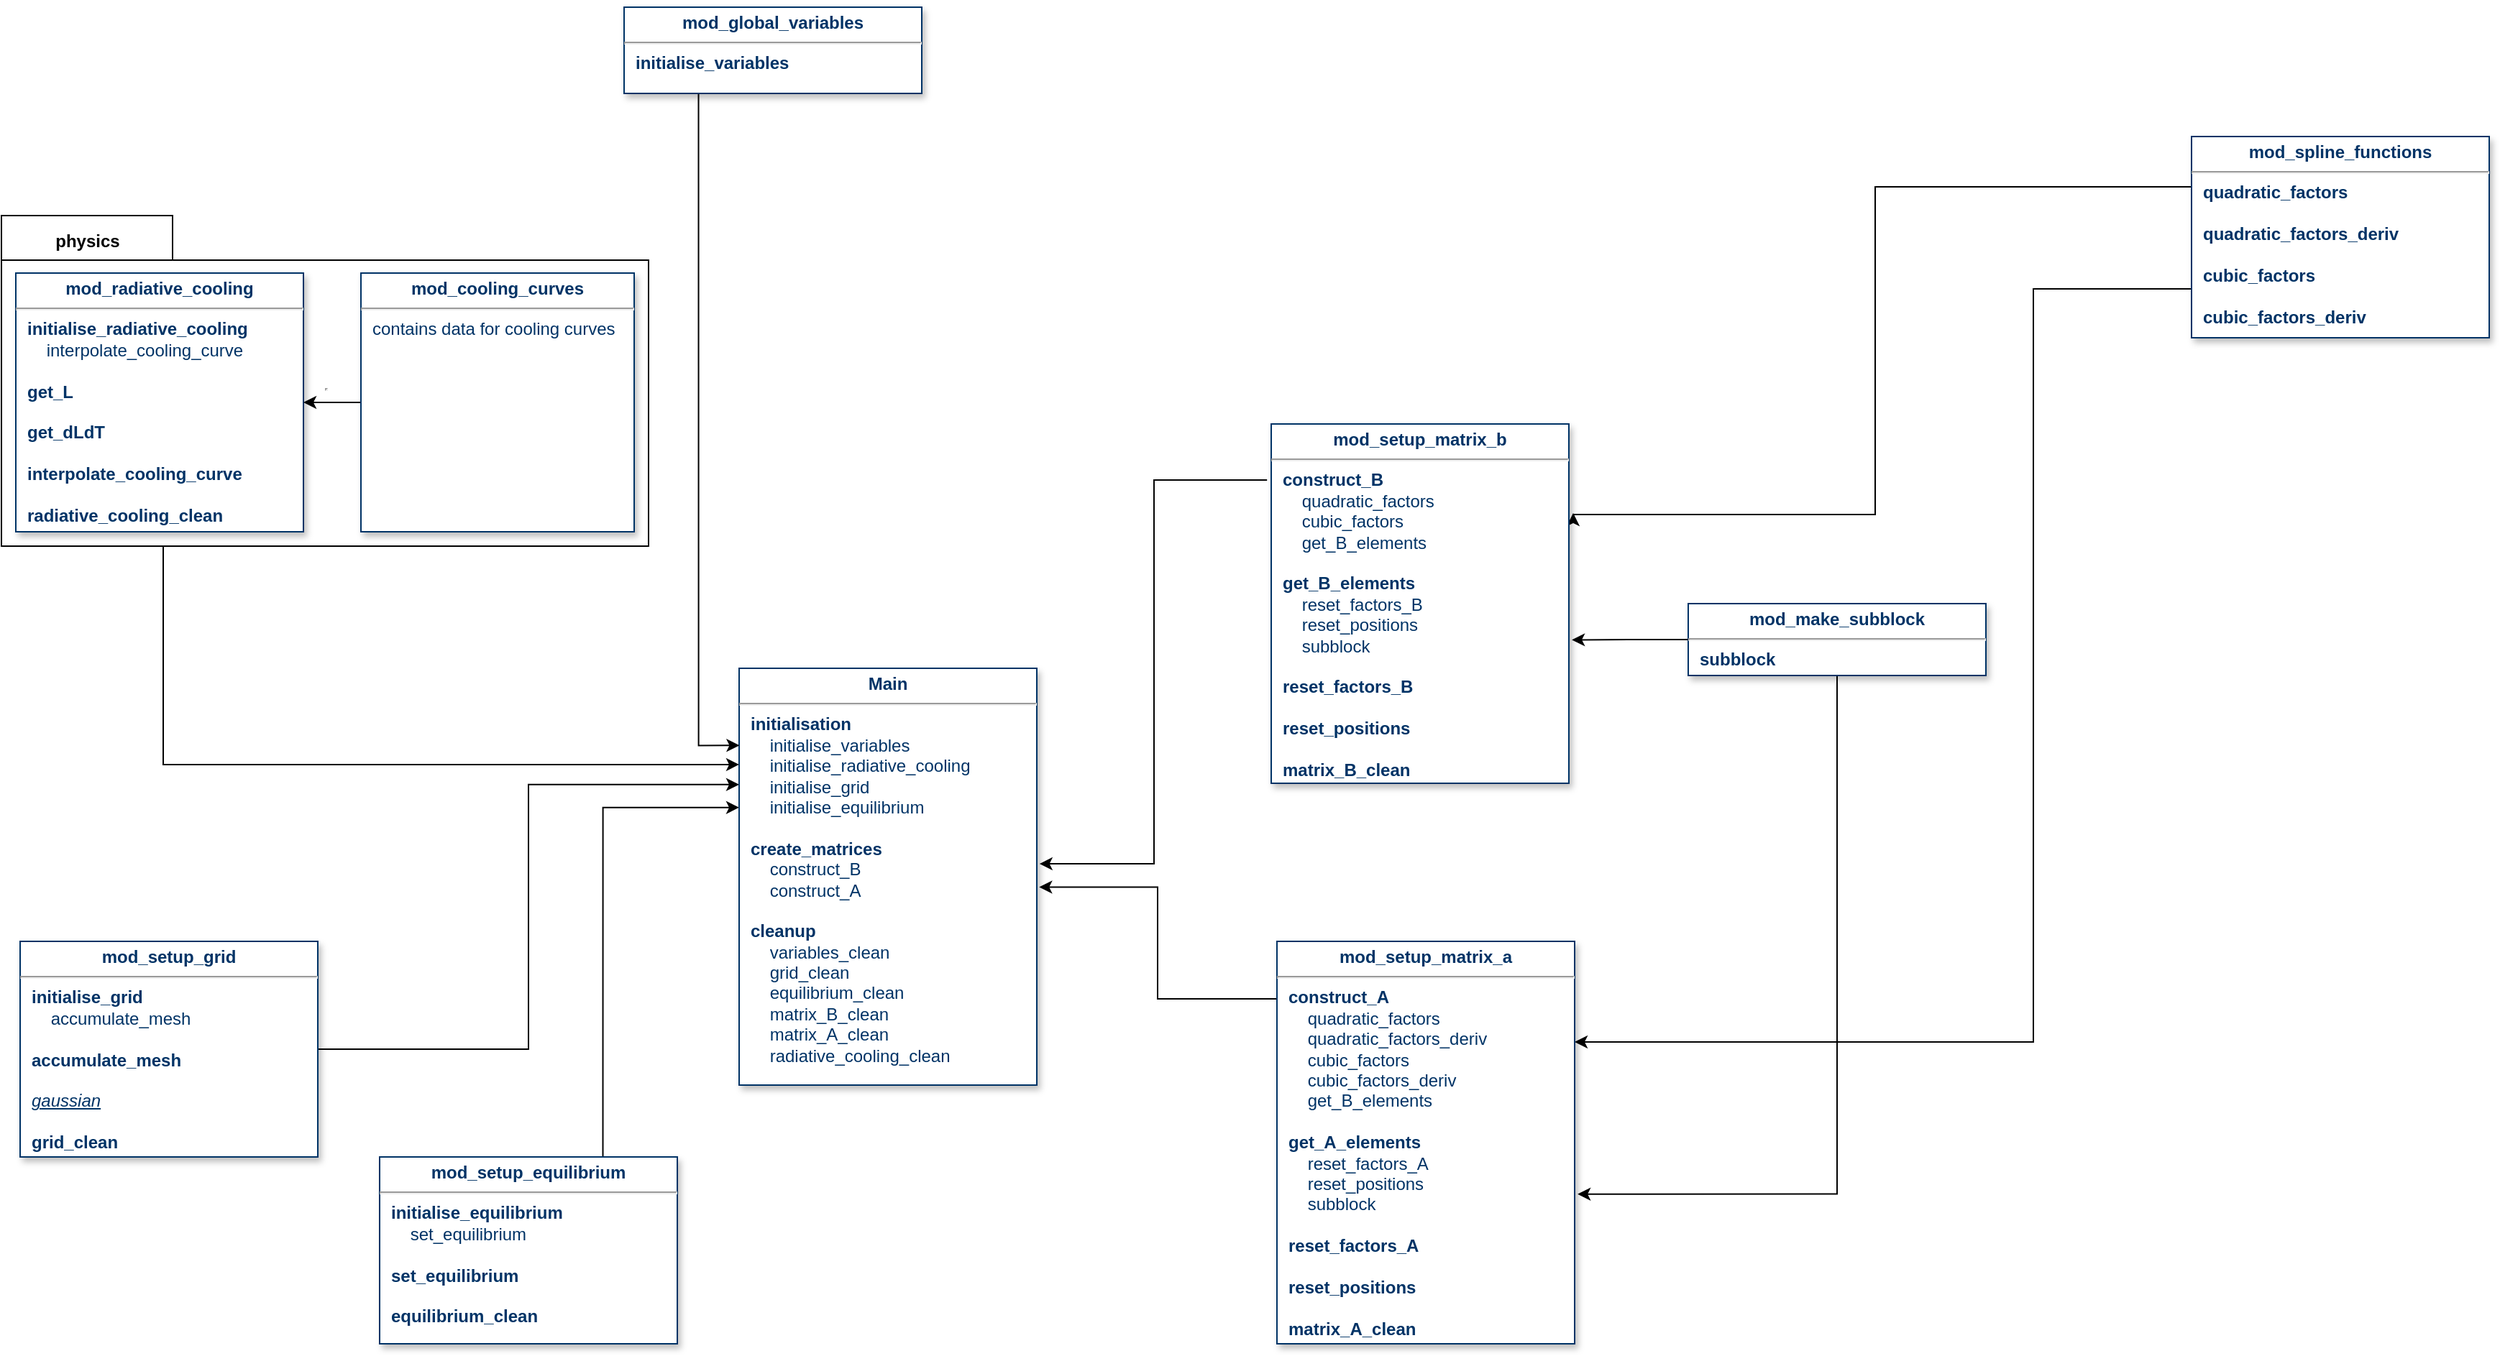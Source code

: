 <mxfile version="10.7.4" type="device"><diagram name="Page-1" id="efa7a0a1-bf9b-a30e-e6df-94a7791c09e9"><mxGraphModel dx="2253" dy="1261" grid="1" gridSize="10" guides="1" tooltips="1" connect="1" arrows="1" fold="1" page="1" pageScale="1" pageWidth="3300" pageHeight="2339" background="#ffffff" math="0" shadow="0"><root><mxCell id="0"/><mxCell id="1" parent="0"/><mxCell id="iEbYfmQrgtJL4D898cPg-75" style="edgeStyle=orthogonalEdgeStyle;rounded=0;orthogonalLoop=1;jettySize=auto;html=1;entryX=0;entryY=0.279;entryDx=0;entryDy=0;entryPerimeter=0;" edge="1" parent="1" source="iEbYfmQrgtJL4D898cPg-74" target="29"><mxGeometry relative="1" as="geometry"><mxPoint x="520" y="571" as="targetPoint"/></mxGeometry></mxCell><mxCell id="iEbYfmQrgtJL4D898cPg-79" style="edgeStyle=orthogonalEdgeStyle;rounded=0;orthogonalLoop=1;jettySize=auto;html=1;entryX=0;entryY=0.334;entryDx=0;entryDy=0;exitX=0.75;exitY=0;exitDx=0;exitDy=0;entryPerimeter=0;" edge="1" parent="1" source="iEbYfmQrgtJL4D898cPg-78" target="29"><mxGeometry relative="1" as="geometry"/></mxCell><mxCell id="iEbYfmQrgtJL4D898cPg-81" style="edgeStyle=orthogonalEdgeStyle;rounded=0;orthogonalLoop=1;jettySize=auto;html=1;exitX=-0.014;exitY=0.156;exitDx=0;exitDy=0;exitPerimeter=0;entryX=1.009;entryY=0.469;entryDx=0;entryDy=0;entryPerimeter=0;" edge="1" parent="1" source="iEbYfmQrgtJL4D898cPg-80" target="29"><mxGeometry relative="1" as="geometry"><mxPoint x="770" y="626" as="targetPoint"/></mxGeometry></mxCell><mxCell id="29" value="&lt;p style=&quot;margin: 4px 0px 0px ; text-align: center&quot;&gt;&lt;strong&gt;Main&lt;/strong&gt;&lt;/p&gt;&lt;hr&gt;&lt;p style=&quot;margin: 0px ; margin-left: 8px&quot;&gt;&lt;b&gt;initialisation&lt;/b&gt;&lt;/p&gt;&lt;p style=&quot;margin: 0px ; margin-left: 8px&quot;&gt;&amp;nbsp; &amp;nbsp; initialise_variables&lt;/p&gt;&lt;p style=&quot;margin: 0px ; margin-left: 8px&quot;&gt;&amp;nbsp; &amp;nbsp; initialise_radiative_cooling&lt;/p&gt;&lt;p style=&quot;margin: 0px ; margin-left: 8px&quot;&gt;&amp;nbsp; &amp;nbsp; initialise_grid&lt;/p&gt;&lt;p style=&quot;margin: 0px ; margin-left: 8px&quot;&gt;&amp;nbsp; &amp;nbsp; initialise_equilibrium&lt;/p&gt;&lt;p style=&quot;margin: 0px ; margin-left: 8px&quot;&gt;&lt;br&gt;&lt;/p&gt;&lt;p style=&quot;margin: 0px ; margin-left: 8px&quot;&gt;&lt;b&gt;create_matrices&lt;/b&gt;&lt;/p&gt;&lt;p style=&quot;margin: 0px ; margin-left: 8px&quot;&gt;&amp;nbsp; &amp;nbsp; construct_B&lt;/p&gt;&lt;p style=&quot;margin: 0px ; margin-left: 8px&quot;&gt;&amp;nbsp; &amp;nbsp; construct_A&lt;/p&gt;&lt;p style=&quot;margin: 0px ; margin-left: 8px&quot;&gt;&lt;br&gt;&lt;/p&gt;&lt;p style=&quot;margin: 0px ; margin-left: 8px&quot;&gt;&lt;b&gt;cleanup&lt;/b&gt;&lt;/p&gt;&lt;p style=&quot;margin: 0px ; margin-left: 8px&quot;&gt;&amp;nbsp; &amp;nbsp; variables_clean&lt;/p&gt;&lt;p style=&quot;margin: 0px ; margin-left: 8px&quot;&gt;&amp;nbsp; &amp;nbsp; grid_clean&lt;/p&gt;&lt;p style=&quot;margin: 0px ; margin-left: 8px&quot;&gt;&amp;nbsp; &amp;nbsp; equilibrium_clean&lt;/p&gt;&lt;p style=&quot;margin: 0px ; margin-left: 8px&quot;&gt;&amp;nbsp; &amp;nbsp; matrix_B_clean&lt;/p&gt;&lt;p style=&quot;margin: 0px ; margin-left: 8px&quot;&gt;&amp;nbsp; &amp;nbsp; matrix_A_clean&lt;/p&gt;&lt;p style=&quot;margin: 0px ; margin-left: 8px&quot;&gt;&amp;nbsp; &amp;nbsp; radiative_cooling_clean&lt;/p&gt;&lt;p style=&quot;margin: 0px ; margin-left: 8px&quot;&gt;&lt;br&gt;&lt;/p&gt;" style="verticalAlign=top;align=left;overflow=fill;fontSize=12;fontFamily=Helvetica;html=1;strokeColor=#003366;shadow=1;fillColor=#FFFFFF;fontColor=#003366" parent="1" vertex="1"><mxGeometry x="540" y="490" width="207" height="290" as="geometry"/></mxCell><mxCell id="iEbYfmQrgtJL4D898cPg-98" style="edgeStyle=orthogonalEdgeStyle;rounded=0;orthogonalLoop=1;jettySize=auto;html=1;exitX=0.25;exitY=1;exitDx=0;exitDy=0;entryX=0.001;entryY=0.185;entryDx=0;entryDy=0;entryPerimeter=0;" edge="1" parent="1" source="iEbYfmQrgtJL4D898cPg-61" target="29"><mxGeometry relative="1" as="geometry"/></mxCell><mxCell id="iEbYfmQrgtJL4D898cPg-61" value="&lt;p style=&quot;margin: 4px 0px 0px ; text-align: center&quot;&gt;&lt;b&gt;mod_global_variables&lt;/b&gt;&lt;/p&gt;&lt;hr&gt;&lt;p style=&quot;margin: 0px ; margin-left: 8px&quot;&gt;&lt;b&gt;initialise_variables&lt;/b&gt;&lt;/p&gt;&lt;p style=&quot;margin: 0px ; margin-left: 8px&quot;&gt;&lt;br&gt;&lt;/p&gt;" style="verticalAlign=top;align=left;overflow=fill;fontSize=12;fontFamily=Helvetica;html=1;strokeColor=#003366;shadow=1;fillColor=#FFFFFF;fontColor=#003366" vertex="1" parent="1"><mxGeometry x="460" y="30" width="207" height="60" as="geometry"/></mxCell><mxCell id="iEbYfmQrgtJL4D898cPg-72" value="" style="group" vertex="1" connectable="0" parent="1"><mxGeometry x="27" y="175" width="450" height="230" as="geometry"/></mxCell><mxCell id="iEbYfmQrgtJL4D898cPg-67" value="&lt;hr id=&quot;null&quot;&gt;" style="shape=folder;fontStyle=1;spacingTop=10;tabWidth=119;tabHeight=31;tabPosition=left;html=1;fillColor=#FFFFFF;" vertex="1" parent="iEbYfmQrgtJL4D898cPg-72"><mxGeometry width="450" height="230" as="geometry"/></mxCell><mxCell id="iEbYfmQrgtJL4D898cPg-62" value="&lt;p style=&quot;margin: 4px 0px 0px ; text-align: center&quot;&gt;&lt;b&gt;mod_radiative_cooling&lt;/b&gt;&lt;/p&gt;&lt;hr&gt;&lt;p style=&quot;margin: 0px ; margin-left: 8px&quot;&gt;&lt;b&gt;initialise_radiative_cooling&lt;/b&gt;&lt;/p&gt;&lt;p style=&quot;margin: 0px ; margin-left: 8px&quot;&gt;&lt;b&gt;&amp;nbsp; &amp;nbsp; &lt;/b&gt;interpolate_cooling_curve&lt;/p&gt;&lt;p style=&quot;margin: 0px ; margin-left: 8px&quot;&gt;&lt;br&gt;&lt;/p&gt;&lt;p style=&quot;margin: 0px ; margin-left: 8px&quot;&gt;&lt;b&gt;get_L&lt;/b&gt;&lt;/p&gt;&lt;p style=&quot;margin: 0px ; margin-left: 8px&quot;&gt;&lt;b&gt;&lt;br&gt;&lt;/b&gt;&lt;/p&gt;&lt;p style=&quot;margin: 0px ; margin-left: 8px&quot;&gt;&lt;b&gt;get_dLdT&lt;/b&gt;&lt;/p&gt;&lt;p style=&quot;margin: 0px ; margin-left: 8px&quot;&gt;&lt;b&gt;&lt;br&gt;&lt;/b&gt;&lt;/p&gt;&lt;p style=&quot;margin: 0px ; margin-left: 8px&quot;&gt;&lt;b&gt;interpolate_cooling_curve&lt;/b&gt;&lt;/p&gt;&lt;p style=&quot;margin: 0px ; margin-left: 8px&quot;&gt;&lt;b&gt;&lt;br&gt;&lt;/b&gt;&lt;/p&gt;&lt;p style=&quot;margin: 0px ; margin-left: 8px&quot;&gt;&lt;b&gt;radiative_cooling_clean&lt;/b&gt;&lt;/p&gt;&lt;p style=&quot;margin: 0px ; margin-left: 8px&quot;&gt;&lt;br&gt;&lt;/p&gt;" style="verticalAlign=top;align=left;overflow=fill;fontSize=12;fontFamily=Helvetica;html=1;strokeColor=#003366;shadow=1;fillColor=#FFFFFF;fontColor=#003366" vertex="1" parent="iEbYfmQrgtJL4D898cPg-72"><mxGeometry x="10" y="40" width="200" height="180" as="geometry"/></mxCell><mxCell id="iEbYfmQrgtJL4D898cPg-68" value="physics" style="text;align=center;fontStyle=1;verticalAlign=middle;spacingLeft=3;spacingRight=3;strokeColor=none;rotatable=0;points=[[0,0.5],[1,0.5]];portConstraint=eastwest;fillColor=#FFFFFF;" vertex="1" parent="iEbYfmQrgtJL4D898cPg-72"><mxGeometry x="20" y="4" width="80" height="26" as="geometry"/></mxCell><mxCell id="iEbYfmQrgtJL4D898cPg-70" style="edgeStyle=orthogonalEdgeStyle;rounded=0;orthogonalLoop=1;jettySize=auto;html=1;" edge="1" parent="iEbYfmQrgtJL4D898cPg-72" source="iEbYfmQrgtJL4D898cPg-69" target="iEbYfmQrgtJL4D898cPg-62"><mxGeometry relative="1" as="geometry"/></mxCell><mxCell id="iEbYfmQrgtJL4D898cPg-69" value="&lt;p style=&quot;margin: 4px 0px 0px ; text-align: center&quot;&gt;&lt;b&gt;mod_cooling_curves&lt;/b&gt;&lt;/p&gt;&lt;hr&gt;&lt;p style=&quot;margin: 0px ; margin-left: 8px&quot;&gt;contains data for cooling curves&lt;/p&gt;&lt;p style=&quot;margin: 0px ; margin-left: 8px&quot;&gt;&lt;br&gt;&lt;/p&gt;" style="verticalAlign=top;align=left;overflow=fill;fontSize=12;fontFamily=Helvetica;html=1;strokeColor=#003366;shadow=1;fillColor=#FFFFFF;fontColor=#003366" vertex="1" parent="iEbYfmQrgtJL4D898cPg-72"><mxGeometry x="250" y="40" width="190" height="180" as="geometry"/></mxCell><mxCell id="iEbYfmQrgtJL4D898cPg-74" value="&lt;p style=&quot;margin: 4px 0px 0px ; text-align: center&quot;&gt;&lt;b&gt;mod_setup_grid&lt;/b&gt;&lt;/p&gt;&lt;hr&gt;&lt;p style=&quot;margin: 0px ; margin-left: 8px&quot;&gt;&lt;b&gt;initialise_grid&lt;/b&gt;&lt;/p&gt;&lt;p style=&quot;margin: 0px ; margin-left: 8px&quot;&gt;&lt;i style=&quot;font-weight: bold&quot;&gt;&amp;nbsp; &amp;nbsp; &lt;/i&gt;accumulate_mesh&lt;/p&gt;&lt;p style=&quot;margin: 0px ; margin-left: 8px&quot;&gt;&lt;br&gt;&lt;/p&gt;&lt;p style=&quot;margin: 0px ; margin-left: 8px&quot;&gt;&lt;b&gt;accumulate_mesh&lt;/b&gt;&lt;/p&gt;&lt;p style=&quot;margin: 0px ; margin-left: 8px&quot;&gt;&lt;b&gt;&lt;br&gt;&lt;/b&gt;&lt;/p&gt;&lt;p style=&quot;margin: 0px ; margin-left: 8px&quot;&gt;&lt;i&gt;&lt;u&gt;gaussian&lt;/u&gt;&lt;/i&gt;&lt;/p&gt;&lt;p style=&quot;margin: 0px ; margin-left: 8px&quot;&gt;&lt;i&gt;&lt;u&gt;&lt;br&gt;&lt;/u&gt;&lt;/i&gt;&lt;/p&gt;&lt;p style=&quot;margin: 0px ; margin-left: 8px&quot;&gt;&lt;b&gt;grid_clean&lt;/b&gt;&lt;/p&gt;&lt;p style=&quot;margin: 0px ; margin-left: 8px&quot;&gt;&lt;br&gt;&lt;/p&gt;" style="verticalAlign=top;align=left;overflow=fill;fontSize=12;fontFamily=Helvetica;html=1;strokeColor=#003366;shadow=1;fillColor=#FFFFFF;fontColor=#003366" vertex="1" parent="1"><mxGeometry x="40" y="680" width="207" height="150" as="geometry"/></mxCell><mxCell id="iEbYfmQrgtJL4D898cPg-78" value="&lt;p style=&quot;margin: 4px 0px 0px ; text-align: center&quot;&gt;&lt;b&gt;mod_setup_equilibrium&lt;/b&gt;&lt;/p&gt;&lt;hr&gt;&lt;p style=&quot;margin: 0px ; margin-left: 8px&quot;&gt;&lt;b&gt;initialise_equilibrium&lt;/b&gt;&lt;/p&gt;&lt;p style=&quot;margin: 0px ; margin-left: 8px&quot;&gt;&lt;b&gt;&amp;nbsp; &amp;nbsp; &lt;/b&gt;set_equilibrium&lt;/p&gt;&lt;p style=&quot;margin: 0px ; margin-left: 8px&quot;&gt;&lt;br&gt;&lt;/p&gt;&lt;p style=&quot;margin: 0px ; margin-left: 8px&quot;&gt;&lt;b&gt;set_equilibrium&lt;/b&gt;&lt;/p&gt;&lt;p style=&quot;margin: 0px ; margin-left: 8px&quot;&gt;&lt;b&gt;&lt;br&gt;&lt;/b&gt;&lt;/p&gt;&lt;p style=&quot;margin: 0px ; margin-left: 8px&quot;&gt;&lt;b&gt;equilibrium_clean&lt;/b&gt;&lt;/p&gt;" style="verticalAlign=top;align=left;overflow=fill;fontSize=12;fontFamily=Helvetica;html=1;strokeColor=#003366;shadow=1;fillColor=#FFFFFF;fontColor=#003366" vertex="1" parent="1"><mxGeometry x="290" y="830" width="207" height="130" as="geometry"/></mxCell><mxCell id="iEbYfmQrgtJL4D898cPg-83" style="edgeStyle=orthogonalEdgeStyle;rounded=0;orthogonalLoop=1;jettySize=auto;html=1;exitX=0;exitY=0.25;exitDx=0;exitDy=0;" edge="1" parent="1" source="iEbYfmQrgtJL4D898cPg-82"><mxGeometry relative="1" as="geometry"><mxPoint x="1120" y="382" as="targetPoint"/><Array as="points"><mxPoint x="1330" y="155"/><mxPoint x="1330" y="383"/></Array></mxGeometry></mxCell><mxCell id="iEbYfmQrgtJL4D898cPg-80" value="&lt;p style=&quot;margin: 4px 0px 0px ; text-align: center&quot;&gt;&lt;b&gt;mod_setup_matrix_b&lt;/b&gt;&lt;/p&gt;&lt;hr&gt;&lt;p style=&quot;margin: 0px ; margin-left: 8px&quot;&gt;&lt;b&gt;construct_B&lt;/b&gt;&lt;/p&gt;&lt;p style=&quot;margin: 0px ; margin-left: 8px&quot;&gt;&lt;b&gt;&amp;nbsp; &amp;nbsp; &lt;/b&gt;quadratic_factors&lt;/p&gt;&lt;p style=&quot;margin: 0px ; margin-left: 8px&quot;&gt;&amp;nbsp; &amp;nbsp; cubic_factors&lt;/p&gt;&lt;p style=&quot;margin: 0px ; margin-left: 8px&quot;&gt;&amp;nbsp; &amp;nbsp; get_B_elements&lt;/p&gt;&lt;p style=&quot;margin: 0px ; margin-left: 8px&quot;&gt;&lt;br&gt;&lt;/p&gt;&lt;p style=&quot;margin: 0px ; margin-left: 8px&quot;&gt;&lt;b&gt;get_B_elements&lt;/b&gt;&lt;/p&gt;&lt;p style=&quot;margin: 0px ; margin-left: 8px&quot;&gt;&amp;nbsp; &amp;nbsp; reset_factors_B&lt;/p&gt;&lt;p style=&quot;margin: 0px ; margin-left: 8px&quot;&gt;&amp;nbsp; &amp;nbsp; reset_positions&lt;/p&gt;&lt;p style=&quot;margin: 0px ; margin-left: 8px&quot;&gt;&amp;nbsp; &amp;nbsp; subblock&lt;/p&gt;&lt;p style=&quot;margin: 0px ; margin-left: 8px&quot;&gt;&lt;br&gt;&lt;/p&gt;&lt;p style=&quot;margin: 0px ; margin-left: 8px&quot;&gt;&lt;b&gt;reset_factors_B&lt;/b&gt;&lt;/p&gt;&lt;p style=&quot;margin: 0px ; margin-left: 8px&quot;&gt;&lt;b&gt;&lt;br&gt;&lt;/b&gt;&lt;/p&gt;&lt;p style=&quot;margin: 0px ; margin-left: 8px&quot;&gt;&lt;b&gt;reset_positions&lt;/b&gt;&lt;/p&gt;&lt;p style=&quot;margin: 0px ; margin-left: 8px&quot;&gt;&lt;b&gt;&lt;br&gt;&lt;/b&gt;&lt;/p&gt;&lt;p style=&quot;margin: 0px ; margin-left: 8px&quot;&gt;&lt;b&gt;matrix_B_clean&lt;/b&gt;&lt;/p&gt;&lt;p style=&quot;margin: 0px ; margin-left: 8px&quot;&gt;&lt;br&gt;&lt;/p&gt;" style="verticalAlign=top;align=left;overflow=fill;fontSize=12;fontFamily=Helvetica;html=1;strokeColor=#003366;shadow=1;fillColor=#FFFFFF;fontColor=#003366" vertex="1" parent="1"><mxGeometry x="910" y="320" width="207" height="250" as="geometry"/></mxCell><mxCell id="iEbYfmQrgtJL4D898cPg-90" style="edgeStyle=orthogonalEdgeStyle;rounded=0;orthogonalLoop=1;jettySize=auto;html=1;exitX=0;exitY=0.75;exitDx=0;exitDy=0;entryX=1;entryY=0.25;entryDx=0;entryDy=0;" edge="1" parent="1" source="iEbYfmQrgtJL4D898cPg-82" target="iEbYfmQrgtJL4D898cPg-87"><mxGeometry relative="1" as="geometry"><Array as="points"><mxPoint x="1440" y="226"/><mxPoint x="1440" y="750"/></Array></mxGeometry></mxCell><mxCell id="iEbYfmQrgtJL4D898cPg-82" value="&lt;p style=&quot;margin: 4px 0px 0px ; text-align: center&quot;&gt;&lt;b&gt;mod_spline_functions&lt;/b&gt;&lt;/p&gt;&lt;hr&gt;&lt;p style=&quot;margin: 0px ; margin-left: 8px&quot;&gt;&lt;b&gt;quadratic_factors&lt;/b&gt;&lt;/p&gt;&lt;p style=&quot;margin: 0px ; margin-left: 8px&quot;&gt;&lt;b&gt;&lt;br&gt;&lt;/b&gt;&lt;/p&gt;&lt;p style=&quot;margin: 0px ; margin-left: 8px&quot;&gt;&lt;b&gt;quadratic_factors_deriv&lt;/b&gt;&lt;/p&gt;&lt;p style=&quot;margin: 0px ; margin-left: 8px&quot;&gt;&lt;b&gt;&lt;br&gt;&lt;/b&gt;&lt;/p&gt;&lt;p style=&quot;margin: 0px ; margin-left: 8px&quot;&gt;&lt;b&gt;cubic_factors&lt;/b&gt;&lt;/p&gt;&lt;p style=&quot;margin: 0px ; margin-left: 8px&quot;&gt;&lt;b&gt;&lt;br&gt;&lt;/b&gt;&lt;/p&gt;&lt;p style=&quot;margin: 0px ; margin-left: 8px&quot;&gt;&lt;b&gt;cubic_factors_deriv&lt;/b&gt;&lt;/p&gt;&lt;p style=&quot;margin: 0px ; margin-left: 8px&quot;&gt;&lt;b&gt;&lt;br&gt;&lt;/b&gt;&lt;/p&gt;" style="verticalAlign=top;align=left;overflow=fill;fontSize=12;fontFamily=Helvetica;html=1;strokeColor=#003366;shadow=1;fillColor=#FFFFFF;fontColor=#003366" vertex="1" parent="1"><mxGeometry x="1550" y="120" width="207" height="140" as="geometry"/></mxCell><mxCell id="iEbYfmQrgtJL4D898cPg-92" style="edgeStyle=orthogonalEdgeStyle;rounded=0;orthogonalLoop=1;jettySize=auto;html=1;entryX=1.01;entryY=0.601;entryDx=0;entryDy=0;entryPerimeter=0;" edge="1" parent="1" source="iEbYfmQrgtJL4D898cPg-85" target="iEbYfmQrgtJL4D898cPg-80"><mxGeometry relative="1" as="geometry"/></mxCell><mxCell id="iEbYfmQrgtJL4D898cPg-93" style="edgeStyle=orthogonalEdgeStyle;rounded=0;orthogonalLoop=1;jettySize=auto;html=1;exitX=0.5;exitY=1;exitDx=0;exitDy=0;entryX=1.01;entryY=0.628;entryDx=0;entryDy=0;entryPerimeter=0;" edge="1" parent="1" source="iEbYfmQrgtJL4D898cPg-85" target="iEbYfmQrgtJL4D898cPg-87"><mxGeometry relative="1" as="geometry"><Array as="points"><mxPoint x="1304" y="856"/></Array></mxGeometry></mxCell><mxCell id="iEbYfmQrgtJL4D898cPg-85" value="&lt;p style=&quot;margin: 4px 0px 0px ; text-align: center&quot;&gt;&lt;b&gt;mod_make_subblock&lt;/b&gt;&lt;/p&gt;&lt;hr&gt;&lt;p style=&quot;margin: 0px ; margin-left: 8px&quot;&gt;&lt;b&gt;subblock&lt;/b&gt;&lt;/p&gt;&lt;p style=&quot;margin: 0px ; margin-left: 8px&quot;&gt;&lt;br&gt;&lt;/p&gt;" style="verticalAlign=top;align=left;overflow=fill;fontSize=12;fontFamily=Helvetica;html=1;strokeColor=#003366;shadow=1;fillColor=#FFFFFF;fontColor=#003366" vertex="1" parent="1"><mxGeometry x="1200" y="445" width="207" height="50" as="geometry"/></mxCell><mxCell id="iEbYfmQrgtJL4D898cPg-89" style="edgeStyle=orthogonalEdgeStyle;rounded=0;orthogonalLoop=1;jettySize=auto;html=1;entryX=1.008;entryY=0.525;entryDx=0;entryDy=0;entryPerimeter=0;" edge="1" parent="1" source="iEbYfmQrgtJL4D898cPg-87" target="29"><mxGeometry relative="1" as="geometry"><mxPoint x="780" y="642" as="targetPoint"/><Array as="points"><mxPoint x="831" y="720"/><mxPoint x="831" y="642"/></Array></mxGeometry></mxCell><mxCell id="iEbYfmQrgtJL4D898cPg-87" value="&lt;p style=&quot;margin: 4px 0px 0px ; text-align: center&quot;&gt;&lt;b&gt;mod_setup_matrix_a&lt;/b&gt;&lt;/p&gt;&lt;hr&gt;&lt;p style=&quot;margin: 0px ; margin-left: 8px&quot;&gt;&lt;b&gt;construct_A&lt;/b&gt;&lt;/p&gt;&lt;p style=&quot;margin: 0px ; margin-left: 8px&quot;&gt;&lt;b&gt;&amp;nbsp; &amp;nbsp; &lt;/b&gt;quadratic_factors&lt;/p&gt;&lt;p style=&quot;margin: 0px ; margin-left: 8px&quot;&gt;&amp;nbsp; &amp;nbsp; quadratic_factors_deriv&lt;/p&gt;&lt;p style=&quot;margin: 0px ; margin-left: 8px&quot;&gt;&amp;nbsp; &amp;nbsp; cubic_factors&lt;/p&gt;&lt;p style=&quot;margin: 0px ; margin-left: 8px&quot;&gt;&amp;nbsp; &amp;nbsp; cubic_factors_deriv&lt;/p&gt;&lt;p style=&quot;margin: 0px ; margin-left: 8px&quot;&gt;&amp;nbsp; &amp;nbsp; get_B_elements&lt;/p&gt;&lt;p style=&quot;margin: 0px ; margin-left: 8px&quot;&gt;&lt;br&gt;&lt;/p&gt;&lt;p style=&quot;margin: 0px ; margin-left: 8px&quot;&gt;&lt;b&gt;get_A_elements&lt;/b&gt;&lt;/p&gt;&lt;p style=&quot;margin: 0px ; margin-left: 8px&quot;&gt;&amp;nbsp; &amp;nbsp; reset_factors_A&lt;/p&gt;&lt;p style=&quot;margin: 0px ; margin-left: 8px&quot;&gt;&amp;nbsp; &amp;nbsp; reset_positions&lt;/p&gt;&lt;p style=&quot;margin: 0px ; margin-left: 8px&quot;&gt;&amp;nbsp; &amp;nbsp; subblock&lt;/p&gt;&lt;p style=&quot;margin: 0px ; margin-left: 8px&quot;&gt;&lt;br&gt;&lt;/p&gt;&lt;p style=&quot;margin: 0px ; margin-left: 8px&quot;&gt;&lt;b&gt;reset_factors_A&lt;/b&gt;&lt;/p&gt;&lt;p style=&quot;margin: 0px ; margin-left: 8px&quot;&gt;&lt;b&gt;&lt;br&gt;&lt;/b&gt;&lt;/p&gt;&lt;p style=&quot;margin: 0px ; margin-left: 8px&quot;&gt;&lt;b&gt;reset_positions&lt;/b&gt;&lt;/p&gt;&lt;p style=&quot;margin: 0px ; margin-left: 8px&quot;&gt;&lt;b&gt;&lt;br&gt;&lt;/b&gt;&lt;/p&gt;&lt;p style=&quot;margin: 0px ; margin-left: 8px&quot;&gt;&lt;b&gt;matrix_A_clean&lt;/b&gt;&lt;/p&gt;&lt;p style=&quot;margin: 0px ; margin-left: 8px&quot;&gt;&lt;br&gt;&lt;/p&gt;" style="verticalAlign=top;align=left;overflow=fill;fontSize=12;fontFamily=Helvetica;html=1;strokeColor=#003366;shadow=1;fillColor=#FFFFFF;fontColor=#003366" vertex="1" parent="1"><mxGeometry x="914" y="680" width="207" height="280" as="geometry"/></mxCell><mxCell id="iEbYfmQrgtJL4D898cPg-73" style="edgeStyle=orthogonalEdgeStyle;rounded=0;orthogonalLoop=1;jettySize=auto;html=1;exitX=0.25;exitY=1;exitDx=0;exitDy=0;exitPerimeter=0;entryX=0;entryY=0.231;entryDx=0;entryDy=0;entryPerimeter=0;" edge="1" parent="1" source="iEbYfmQrgtJL4D898cPg-67" target="29"><mxGeometry relative="1" as="geometry"><mxPoint x="520" y="557" as="targetPoint"/><Array as="points"><mxPoint x="140" y="557"/></Array></mxGeometry></mxCell></root></mxGraphModel></diagram></mxfile>